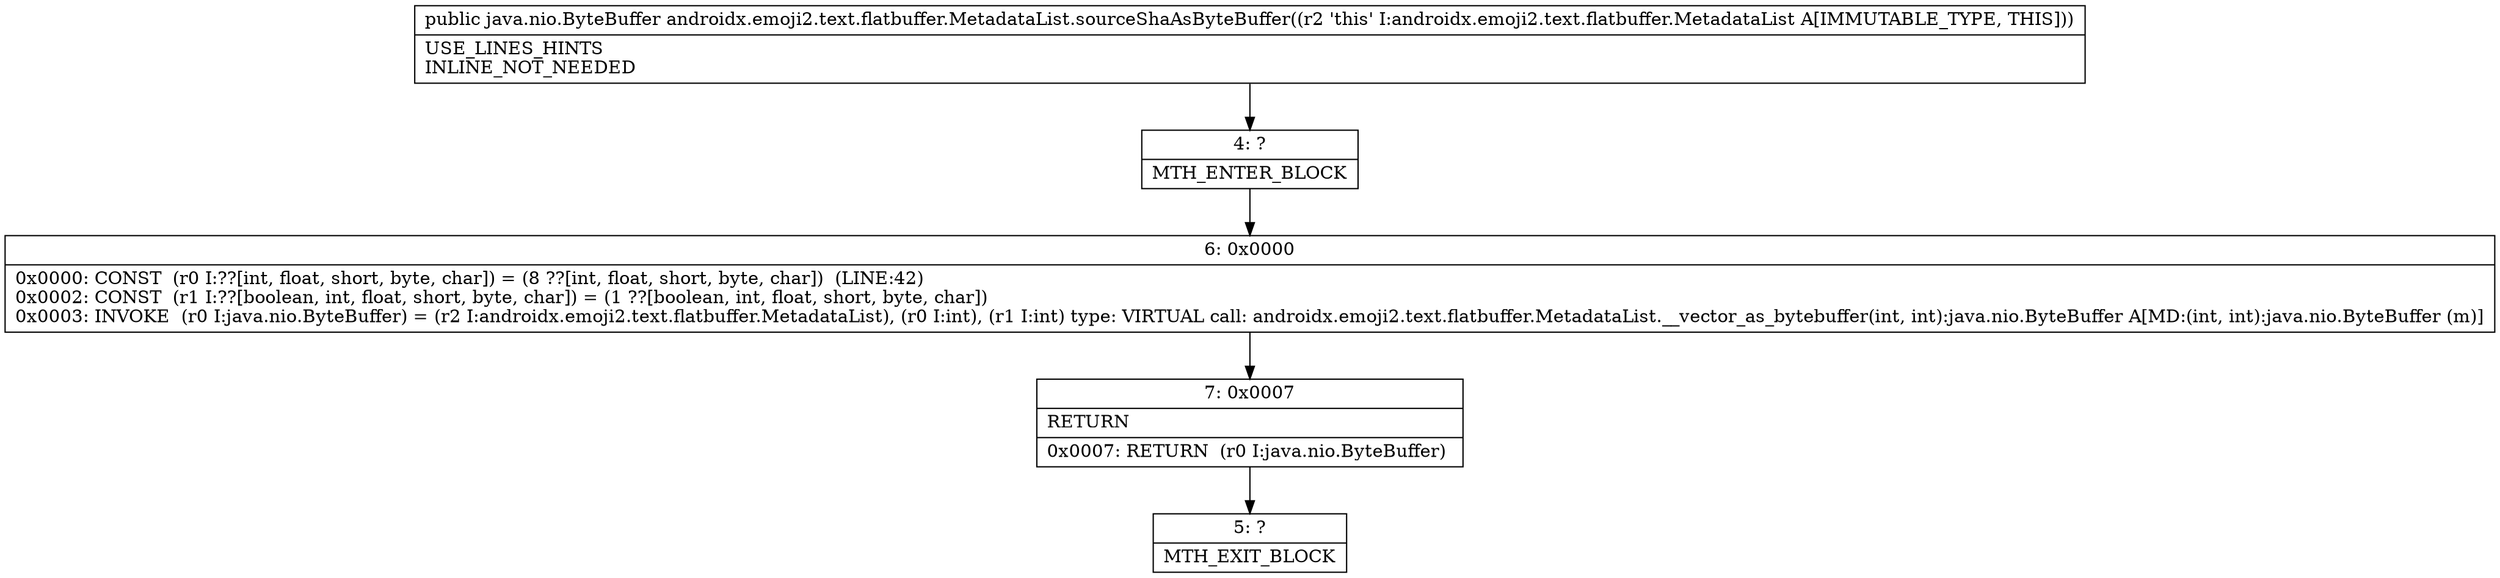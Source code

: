 digraph "CFG forandroidx.emoji2.text.flatbuffer.MetadataList.sourceShaAsByteBuffer()Ljava\/nio\/ByteBuffer;" {
Node_4 [shape=record,label="{4\:\ ?|MTH_ENTER_BLOCK\l}"];
Node_6 [shape=record,label="{6\:\ 0x0000|0x0000: CONST  (r0 I:??[int, float, short, byte, char]) = (8 ??[int, float, short, byte, char])  (LINE:42)\l0x0002: CONST  (r1 I:??[boolean, int, float, short, byte, char]) = (1 ??[boolean, int, float, short, byte, char]) \l0x0003: INVOKE  (r0 I:java.nio.ByteBuffer) = (r2 I:androidx.emoji2.text.flatbuffer.MetadataList), (r0 I:int), (r1 I:int) type: VIRTUAL call: androidx.emoji2.text.flatbuffer.MetadataList.__vector_as_bytebuffer(int, int):java.nio.ByteBuffer A[MD:(int, int):java.nio.ByteBuffer (m)]\l}"];
Node_7 [shape=record,label="{7\:\ 0x0007|RETURN\l|0x0007: RETURN  (r0 I:java.nio.ByteBuffer) \l}"];
Node_5 [shape=record,label="{5\:\ ?|MTH_EXIT_BLOCK\l}"];
MethodNode[shape=record,label="{public java.nio.ByteBuffer androidx.emoji2.text.flatbuffer.MetadataList.sourceShaAsByteBuffer((r2 'this' I:androidx.emoji2.text.flatbuffer.MetadataList A[IMMUTABLE_TYPE, THIS]))  | USE_LINES_HINTS\lINLINE_NOT_NEEDED\l}"];
MethodNode -> Node_4;Node_4 -> Node_6;
Node_6 -> Node_7;
Node_7 -> Node_5;
}

